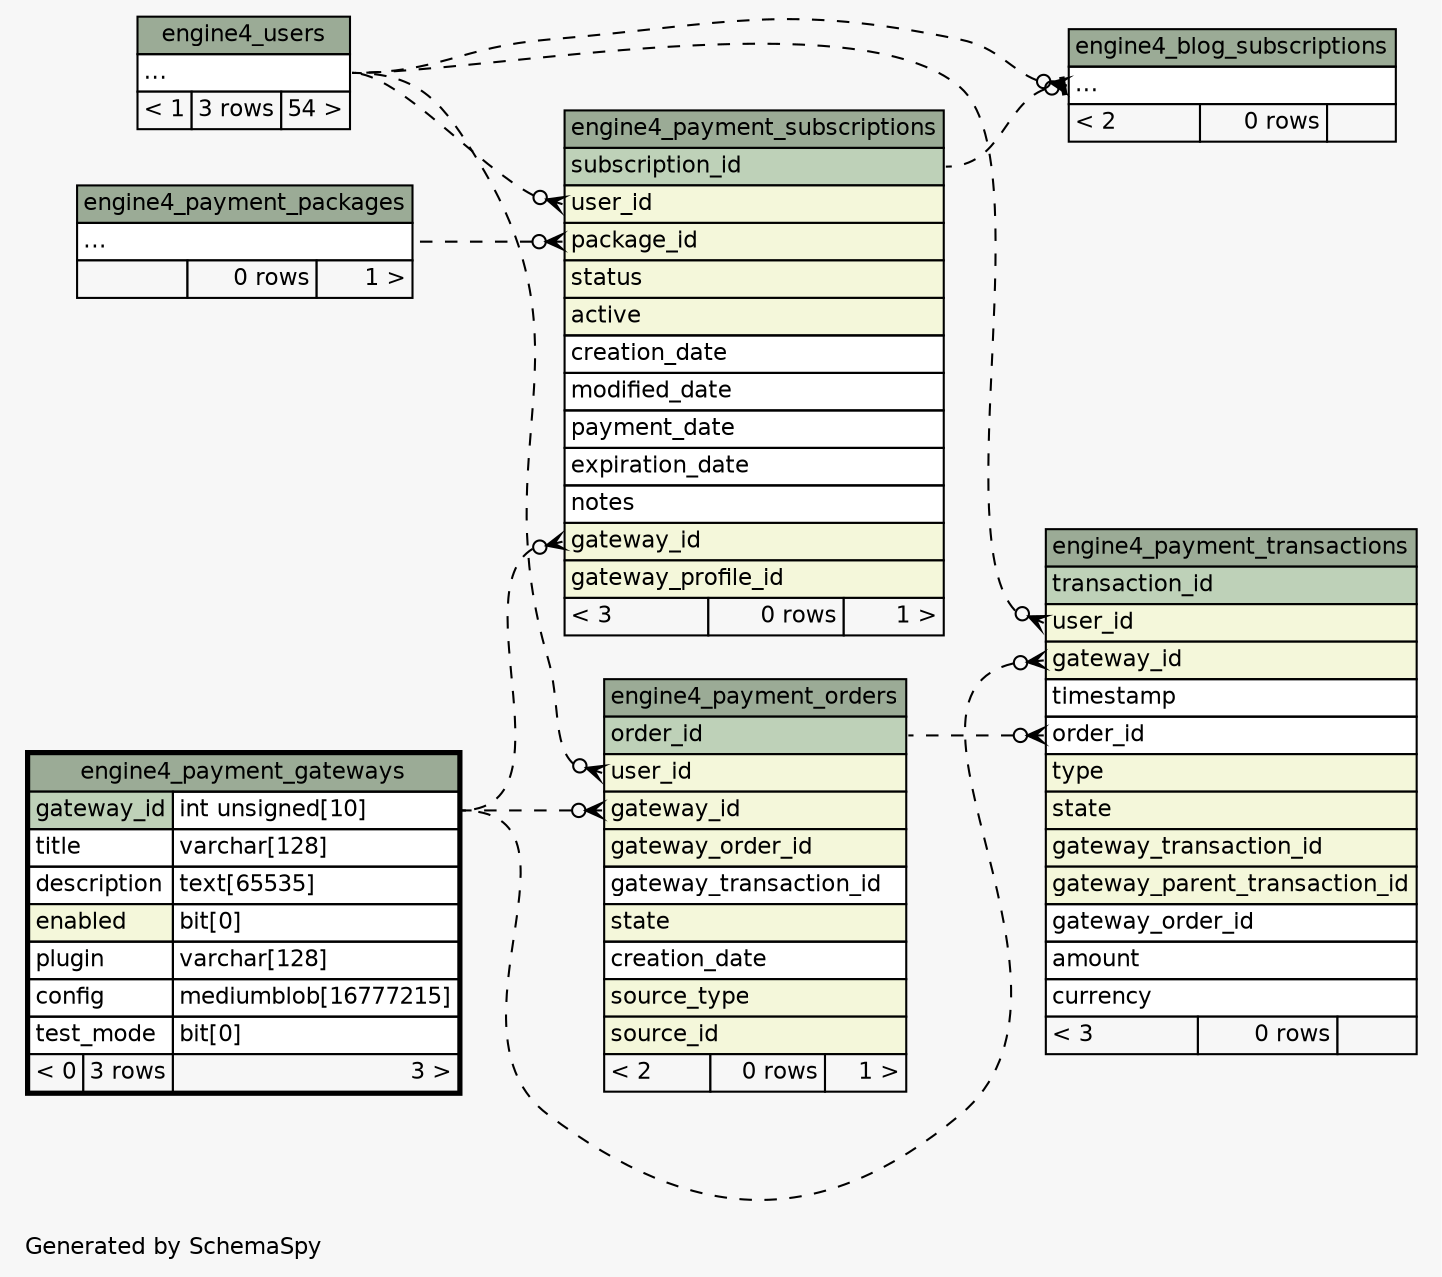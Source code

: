 // dot 2.38.0 on Windows 10 10.0
// SchemaSpy rev 590
digraph "impliedTwoDegreesRelationshipsDiagram" {
  graph [
    rankdir="RL"
    bgcolor="#f7f7f7"
    label="\nGenerated by SchemaSpy"
    labeljust="l"
    nodesep="0.18"
    ranksep="0.46"
    fontname="Helvetica"
    fontsize="11"
  ];
  node [
    fontname="Helvetica"
    fontsize="11"
    shape="plaintext"
  ];
  edge [
    arrowsize="0.8"
  ];
  "engine4_blog_subscriptions":"elipses":w -> "engine4_payment_subscriptions":"subscription_id":e [arrowhead=none dir=back arrowtail=teeodot style=dashed];
  "engine4_blog_subscriptions":"elipses":w -> "engine4_users":"elipses":e [arrowhead=none dir=back arrowtail=crowodot style=dashed];
  "engine4_payment_orders":"gateway_id":w -> "engine4_payment_gateways":"gateway_id.type":e [arrowhead=none dir=back arrowtail=crowodot style=dashed];
  "engine4_payment_orders":"user_id":w -> "engine4_users":"elipses":e [arrowhead=none dir=back arrowtail=crowodot style=dashed];
  "engine4_payment_subscriptions":"gateway_id":w -> "engine4_payment_gateways":"gateway_id.type":e [arrowhead=none dir=back arrowtail=crowodot style=dashed];
  "engine4_payment_subscriptions":"package_id":w -> "engine4_payment_packages":"elipses":e [arrowhead=none dir=back arrowtail=crowodot style=dashed];
  "engine4_payment_subscriptions":"user_id":w -> "engine4_users":"elipses":e [arrowhead=none dir=back arrowtail=crowodot style=dashed];
  "engine4_payment_transactions":"gateway_id":w -> "engine4_payment_gateways":"gateway_id.type":e [arrowhead=none dir=back arrowtail=crowodot style=dashed];
  "engine4_payment_transactions":"order_id":w -> "engine4_payment_orders":"order_id":e [arrowhead=none dir=back arrowtail=crowodot style=dashed];
  "engine4_payment_transactions":"user_id":w -> "engine4_users":"elipses":e [arrowhead=none dir=back arrowtail=crowodot style=dashed];
  "engine4_blog_subscriptions" [
    label=<
    <TABLE BORDER="0" CELLBORDER="1" CELLSPACING="0" BGCOLOR="#ffffff">
      <TR><TD COLSPAN="3" BGCOLOR="#9bab96" ALIGN="CENTER">engine4_blog_subscriptions</TD></TR>
      <TR><TD PORT="elipses" COLSPAN="3" ALIGN="LEFT">...</TD></TR>
      <TR><TD ALIGN="LEFT" BGCOLOR="#f7f7f7">&lt; 2</TD><TD ALIGN="RIGHT" BGCOLOR="#f7f7f7">0 rows</TD><TD ALIGN="RIGHT" BGCOLOR="#f7f7f7">  </TD></TR>
    </TABLE>>
    URL="engine4_blog_subscriptions.html"
    tooltip="engine4_blog_subscriptions"
  ];
  "engine4_payment_gateways" [
    label=<
    <TABLE BORDER="2" CELLBORDER="1" CELLSPACING="0" BGCOLOR="#ffffff">
      <TR><TD COLSPAN="3" BGCOLOR="#9bab96" ALIGN="CENTER">engine4_payment_gateways</TD></TR>
      <TR><TD PORT="gateway_id" COLSPAN="2" BGCOLOR="#bed1b8" ALIGN="LEFT">gateway_id</TD><TD PORT="gateway_id.type" ALIGN="LEFT">int unsigned[10]</TD></TR>
      <TR><TD PORT="title" COLSPAN="2" ALIGN="LEFT">title</TD><TD PORT="title.type" ALIGN="LEFT">varchar[128]</TD></TR>
      <TR><TD PORT="description" COLSPAN="2" ALIGN="LEFT">description</TD><TD PORT="description.type" ALIGN="LEFT">text[65535]</TD></TR>
      <TR><TD PORT="enabled" COLSPAN="2" BGCOLOR="#f4f7da" ALIGN="LEFT">enabled</TD><TD PORT="enabled.type" ALIGN="LEFT">bit[0]</TD></TR>
      <TR><TD PORT="plugin" COLSPAN="2" ALIGN="LEFT">plugin</TD><TD PORT="plugin.type" ALIGN="LEFT">varchar[128]</TD></TR>
      <TR><TD PORT="config" COLSPAN="2" ALIGN="LEFT">config</TD><TD PORT="config.type" ALIGN="LEFT">mediumblob[16777215]</TD></TR>
      <TR><TD PORT="test_mode" COLSPAN="2" ALIGN="LEFT">test_mode</TD><TD PORT="test_mode.type" ALIGN="LEFT">bit[0]</TD></TR>
      <TR><TD ALIGN="LEFT" BGCOLOR="#f7f7f7">&lt; 0</TD><TD ALIGN="RIGHT" BGCOLOR="#f7f7f7">3 rows</TD><TD ALIGN="RIGHT" BGCOLOR="#f7f7f7">3 &gt;</TD></TR>
    </TABLE>>
    URL="engine4_payment_gateways.html"
    tooltip="engine4_payment_gateways"
  ];
  "engine4_payment_orders" [
    label=<
    <TABLE BORDER="0" CELLBORDER="1" CELLSPACING="0" BGCOLOR="#ffffff">
      <TR><TD COLSPAN="3" BGCOLOR="#9bab96" ALIGN="CENTER">engine4_payment_orders</TD></TR>
      <TR><TD PORT="order_id" COLSPAN="3" BGCOLOR="#bed1b8" ALIGN="LEFT">order_id</TD></TR>
      <TR><TD PORT="user_id" COLSPAN="3" BGCOLOR="#f4f7da" ALIGN="LEFT">user_id</TD></TR>
      <TR><TD PORT="gateway_id" COLSPAN="3" BGCOLOR="#f4f7da" ALIGN="LEFT">gateway_id</TD></TR>
      <TR><TD PORT="gateway_order_id" COLSPAN="3" BGCOLOR="#f4f7da" ALIGN="LEFT">gateway_order_id</TD></TR>
      <TR><TD PORT="gateway_transaction_id" COLSPAN="3" ALIGN="LEFT">gateway_transaction_id</TD></TR>
      <TR><TD PORT="state" COLSPAN="3" BGCOLOR="#f4f7da" ALIGN="LEFT">state</TD></TR>
      <TR><TD PORT="creation_date" COLSPAN="3" ALIGN="LEFT">creation_date</TD></TR>
      <TR><TD PORT="source_type" COLSPAN="3" BGCOLOR="#f4f7da" ALIGN="LEFT">source_type</TD></TR>
      <TR><TD PORT="source_id" COLSPAN="3" BGCOLOR="#f4f7da" ALIGN="LEFT">source_id</TD></TR>
      <TR><TD ALIGN="LEFT" BGCOLOR="#f7f7f7">&lt; 2</TD><TD ALIGN="RIGHT" BGCOLOR="#f7f7f7">0 rows</TD><TD ALIGN="RIGHT" BGCOLOR="#f7f7f7">1 &gt;</TD></TR>
    </TABLE>>
    URL="engine4_payment_orders.html"
    tooltip="engine4_payment_orders"
  ];
  "engine4_payment_packages" [
    label=<
    <TABLE BORDER="0" CELLBORDER="1" CELLSPACING="0" BGCOLOR="#ffffff">
      <TR><TD COLSPAN="3" BGCOLOR="#9bab96" ALIGN="CENTER">engine4_payment_packages</TD></TR>
      <TR><TD PORT="elipses" COLSPAN="3" ALIGN="LEFT">...</TD></TR>
      <TR><TD ALIGN="LEFT" BGCOLOR="#f7f7f7">  </TD><TD ALIGN="RIGHT" BGCOLOR="#f7f7f7">0 rows</TD><TD ALIGN="RIGHT" BGCOLOR="#f7f7f7">1 &gt;</TD></TR>
    </TABLE>>
    URL="engine4_payment_packages.html"
    tooltip="engine4_payment_packages"
  ];
  "engine4_payment_subscriptions" [
    label=<
    <TABLE BORDER="0" CELLBORDER="1" CELLSPACING="0" BGCOLOR="#ffffff">
      <TR><TD COLSPAN="3" BGCOLOR="#9bab96" ALIGN="CENTER">engine4_payment_subscriptions</TD></TR>
      <TR><TD PORT="subscription_id" COLSPAN="3" BGCOLOR="#bed1b8" ALIGN="LEFT">subscription_id</TD></TR>
      <TR><TD PORT="user_id" COLSPAN="3" BGCOLOR="#f4f7da" ALIGN="LEFT">user_id</TD></TR>
      <TR><TD PORT="package_id" COLSPAN="3" BGCOLOR="#f4f7da" ALIGN="LEFT">package_id</TD></TR>
      <TR><TD PORT="status" COLSPAN="3" BGCOLOR="#f4f7da" ALIGN="LEFT">status</TD></TR>
      <TR><TD PORT="active" COLSPAN="3" BGCOLOR="#f4f7da" ALIGN="LEFT">active</TD></TR>
      <TR><TD PORT="creation_date" COLSPAN="3" ALIGN="LEFT">creation_date</TD></TR>
      <TR><TD PORT="modified_date" COLSPAN="3" ALIGN="LEFT">modified_date</TD></TR>
      <TR><TD PORT="payment_date" COLSPAN="3" ALIGN="LEFT">payment_date</TD></TR>
      <TR><TD PORT="expiration_date" COLSPAN="3" ALIGN="LEFT">expiration_date</TD></TR>
      <TR><TD PORT="notes" COLSPAN="3" ALIGN="LEFT">notes</TD></TR>
      <TR><TD PORT="gateway_id" COLSPAN="3" BGCOLOR="#f4f7da" ALIGN="LEFT">gateway_id</TD></TR>
      <TR><TD PORT="gateway_profile_id" COLSPAN="3" BGCOLOR="#f4f7da" ALIGN="LEFT">gateway_profile_id</TD></TR>
      <TR><TD ALIGN="LEFT" BGCOLOR="#f7f7f7">&lt; 3</TD><TD ALIGN="RIGHT" BGCOLOR="#f7f7f7">0 rows</TD><TD ALIGN="RIGHT" BGCOLOR="#f7f7f7">1 &gt;</TD></TR>
    </TABLE>>
    URL="engine4_payment_subscriptions.html"
    tooltip="engine4_payment_subscriptions"
  ];
  "engine4_payment_transactions" [
    label=<
    <TABLE BORDER="0" CELLBORDER="1" CELLSPACING="0" BGCOLOR="#ffffff">
      <TR><TD COLSPAN="3" BGCOLOR="#9bab96" ALIGN="CENTER">engine4_payment_transactions</TD></TR>
      <TR><TD PORT="transaction_id" COLSPAN="3" BGCOLOR="#bed1b8" ALIGN="LEFT">transaction_id</TD></TR>
      <TR><TD PORT="user_id" COLSPAN="3" BGCOLOR="#f4f7da" ALIGN="LEFT">user_id</TD></TR>
      <TR><TD PORT="gateway_id" COLSPAN="3" BGCOLOR="#f4f7da" ALIGN="LEFT">gateway_id</TD></TR>
      <TR><TD PORT="timestamp" COLSPAN="3" ALIGN="LEFT">timestamp</TD></TR>
      <TR><TD PORT="order_id" COLSPAN="3" ALIGN="LEFT">order_id</TD></TR>
      <TR><TD PORT="type" COLSPAN="3" BGCOLOR="#f4f7da" ALIGN="LEFT">type</TD></TR>
      <TR><TD PORT="state" COLSPAN="3" BGCOLOR="#f4f7da" ALIGN="LEFT">state</TD></TR>
      <TR><TD PORT="gateway_transaction_id" COLSPAN="3" BGCOLOR="#f4f7da" ALIGN="LEFT">gateway_transaction_id</TD></TR>
      <TR><TD PORT="gateway_parent_transaction_id" COLSPAN="3" BGCOLOR="#f4f7da" ALIGN="LEFT">gateway_parent_transaction_id</TD></TR>
      <TR><TD PORT="gateway_order_id" COLSPAN="3" ALIGN="LEFT">gateway_order_id</TD></TR>
      <TR><TD PORT="amount" COLSPAN="3" ALIGN="LEFT">amount</TD></TR>
      <TR><TD PORT="currency" COLSPAN="3" ALIGN="LEFT">currency</TD></TR>
      <TR><TD ALIGN="LEFT" BGCOLOR="#f7f7f7">&lt; 3</TD><TD ALIGN="RIGHT" BGCOLOR="#f7f7f7">0 rows</TD><TD ALIGN="RIGHT" BGCOLOR="#f7f7f7">  </TD></TR>
    </TABLE>>
    URL="engine4_payment_transactions.html"
    tooltip="engine4_payment_transactions"
  ];
  "engine4_users" [
    label=<
    <TABLE BORDER="0" CELLBORDER="1" CELLSPACING="0" BGCOLOR="#ffffff">
      <TR><TD COLSPAN="3" BGCOLOR="#9bab96" ALIGN="CENTER">engine4_users</TD></TR>
      <TR><TD PORT="elipses" COLSPAN="3" ALIGN="LEFT">...</TD></TR>
      <TR><TD ALIGN="LEFT" BGCOLOR="#f7f7f7">&lt; 1</TD><TD ALIGN="RIGHT" BGCOLOR="#f7f7f7">3 rows</TD><TD ALIGN="RIGHT" BGCOLOR="#f7f7f7">54 &gt;</TD></TR>
    </TABLE>>
    URL="engine4_users.html"
    tooltip="engine4_users"
  ];
}
